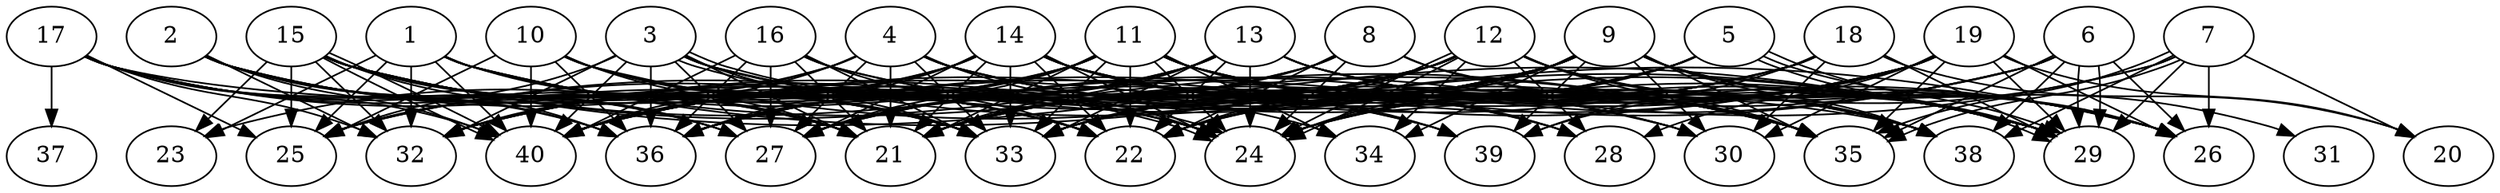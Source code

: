 // DAG automatically generated by daggen at Thu Oct  3 14:06:48 2019
// ./daggen --dot -n 40 --ccr 0.5 --fat 0.9 --regular 0.5 --density 0.9 --mindata 5242880 --maxdata 52428800 
digraph G {
  1 [size="36087808", alpha="0.01", expect_size="18043904"] 
  1 -> 21 [size ="18043904"]
  1 -> 23 [size ="18043904"]
  1 -> 24 [size ="18043904"]
  1 -> 25 [size ="18043904"]
  1 -> 26 [size ="18043904"]
  1 -> 32 [size ="18043904"]
  1 -> 33 [size ="18043904"]
  1 -> 35 [size ="18043904"]
  1 -> 39 [size ="18043904"]
  1 -> 40 [size ="18043904"]
  2 [size="23336960", alpha="0.05", expect_size="11668480"] 
  2 -> 21 [size ="11668480"]
  2 -> 22 [size ="11668480"]
  2 -> 24 [size ="11668480"]
  2 -> 27 [size ="11668480"]
  2 -> 32 [size ="11668480"]
  2 -> 33 [size ="11668480"]
  2 -> 36 [size ="11668480"]
  2 -> 40 [size ="11668480"]
  3 [size="52643840", alpha="0.13", expect_size="26321920"] 
  3 -> 21 [size ="26321920"]
  3 -> 24 [size ="26321920"]
  3 -> 24 [size ="26321920"]
  3 -> 25 [size ="26321920"]
  3 -> 27 [size ="26321920"]
  3 -> 29 [size ="26321920"]
  3 -> 32 [size ="26321920"]
  3 -> 33 [size ="26321920"]
  3 -> 34 [size ="26321920"]
  3 -> 36 [size ="26321920"]
  3 -> 39 [size ="26321920"]
  3 -> 40 [size ="26321920"]
  4 [size="27625472", alpha="0.06", expect_size="13812736"] 
  4 -> 21 [size ="13812736"]
  4 -> 24 [size ="13812736"]
  4 -> 25 [size ="13812736"]
  4 -> 27 [size ="13812736"]
  4 -> 28 [size ="13812736"]
  4 -> 29 [size ="13812736"]
  4 -> 30 [size ="13812736"]
  4 -> 32 [size ="13812736"]
  4 -> 33 [size ="13812736"]
  4 -> 35 [size ="13812736"]
  4 -> 40 [size ="13812736"]
  5 [size="47822848", alpha="0.16", expect_size="23911424"] 
  5 -> 21 [size ="23911424"]
  5 -> 22 [size ="23911424"]
  5 -> 24 [size ="23911424"]
  5 -> 26 [size ="23911424"]
  5 -> 29 [size ="23911424"]
  5 -> 29 [size ="23911424"]
  5 -> 32 [size ="23911424"]
  5 -> 33 [size ="23911424"]
  6 [size="102879232", alpha="0.14", expect_size="51439616"] 
  6 -> 24 [size ="51439616"]
  6 -> 26 [size ="51439616"]
  6 -> 27 [size ="51439616"]
  6 -> 29 [size ="51439616"]
  6 -> 29 [size ="51439616"]
  6 -> 33 [size ="51439616"]
  6 -> 35 [size ="51439616"]
  6 -> 36 [size ="51439616"]
  6 -> 38 [size ="51439616"]
  7 [size="34736128", alpha="0.15", expect_size="17368064"] 
  7 -> 20 [size ="17368064"]
  7 -> 24 [size ="17368064"]
  7 -> 26 [size ="17368064"]
  7 -> 27 [size ="17368064"]
  7 -> 29 [size ="17368064"]
  7 -> 35 [size ="17368064"]
  7 -> 35 [size ="17368064"]
  7 -> 38 [size ="17368064"]
  8 [size="71794688", alpha="0.00", expect_size="35897344"] 
  8 -> 21 [size ="35897344"]
  8 -> 22 [size ="35897344"]
  8 -> 24 [size ="35897344"]
  8 -> 26 [size ="35897344"]
  8 -> 35 [size ="35897344"]
  8 -> 36 [size ="35897344"]
  8 -> 40 [size ="35897344"]
  9 [size="54700032", alpha="0.18", expect_size="27350016"] 
  9 -> 21 [size ="27350016"]
  9 -> 22 [size ="27350016"]
  9 -> 24 [size ="27350016"]
  9 -> 25 [size ="27350016"]
  9 -> 26 [size ="27350016"]
  9 -> 29 [size ="27350016"]
  9 -> 30 [size ="27350016"]
  9 -> 31 [size ="27350016"]
  9 -> 32 [size ="27350016"]
  9 -> 33 [size ="27350016"]
  9 -> 34 [size ="27350016"]
  9 -> 35 [size ="27350016"]
  9 -> 36 [size ="27350016"]
  9 -> 38 [size ="27350016"]
  9 -> 39 [size ="27350016"]
  9 -> 40 [size ="27350016"]
  10 [size="17530880", alpha="0.02", expect_size="8765440"] 
  10 -> 21 [size ="8765440"]
  10 -> 22 [size ="8765440"]
  10 -> 24 [size ="8765440"]
  10 -> 25 [size ="8765440"]
  10 -> 29 [size ="8765440"]
  10 -> 33 [size ="8765440"]
  10 -> 36 [size ="8765440"]
  10 -> 40 [size ="8765440"]
  11 [size="11630592", alpha="0.14", expect_size="5815296"] 
  11 -> 21 [size ="5815296"]
  11 -> 22 [size ="5815296"]
  11 -> 23 [size ="5815296"]
  11 -> 24 [size ="5815296"]
  11 -> 26 [size ="5815296"]
  11 -> 27 [size ="5815296"]
  11 -> 28 [size ="5815296"]
  11 -> 29 [size ="5815296"]
  11 -> 32 [size ="5815296"]
  11 -> 33 [size ="5815296"]
  11 -> 34 [size ="5815296"]
  11 -> 35 [size ="5815296"]
  11 -> 36 [size ="5815296"]
  11 -> 38 [size ="5815296"]
  11 -> 40 [size ="5815296"]
  12 [size="16900096", alpha="0.08", expect_size="8450048"] 
  12 -> 21 [size ="8450048"]
  12 -> 22 [size ="8450048"]
  12 -> 24 [size ="8450048"]
  12 -> 24 [size ="8450048"]
  12 -> 25 [size ="8450048"]
  12 -> 26 [size ="8450048"]
  12 -> 27 [size ="8450048"]
  12 -> 28 [size ="8450048"]
  12 -> 29 [size ="8450048"]
  12 -> 32 [size ="8450048"]
  12 -> 33 [size ="8450048"]
  12 -> 34 [size ="8450048"]
  12 -> 35 [size ="8450048"]
  12 -> 38 [size ="8450048"]
  12 -> 40 [size ="8450048"]
  13 [size="40046592", alpha="0.15", expect_size="20023296"] 
  13 -> 21 [size ="20023296"]
  13 -> 22 [size ="20023296"]
  13 -> 24 [size ="20023296"]
  13 -> 26 [size ="20023296"]
  13 -> 27 [size ="20023296"]
  13 -> 29 [size ="20023296"]
  13 -> 32 [size ="20023296"]
  13 -> 33 [size ="20023296"]
  13 -> 35 [size ="20023296"]
  13 -> 36 [size ="20023296"]
  13 -> 38 [size ="20023296"]
  13 -> 40 [size ="20023296"]
  14 [size="99938304", alpha="0.09", expect_size="49969152"] 
  14 -> 21 [size ="49969152"]
  14 -> 22 [size ="49969152"]
  14 -> 24 [size ="49969152"]
  14 -> 25 [size ="49969152"]
  14 -> 27 [size ="49969152"]
  14 -> 29 [size ="49969152"]
  14 -> 30 [size ="49969152"]
  14 -> 32 [size ="49969152"]
  14 -> 33 [size ="49969152"]
  14 -> 35 [size ="49969152"]
  14 -> 36 [size ="49969152"]
  14 -> 38 [size ="49969152"]
  14 -> 39 [size ="49969152"]
  14 -> 40 [size ="49969152"]
  15 [size="36147200", alpha="0.16", expect_size="18073600"] 
  15 -> 21 [size ="18073600"]
  15 -> 22 [size ="18073600"]
  15 -> 23 [size ="18073600"]
  15 -> 24 [size ="18073600"]
  15 -> 25 [size ="18073600"]
  15 -> 27 [size ="18073600"]
  15 -> 29 [size ="18073600"]
  15 -> 30 [size ="18073600"]
  15 -> 32 [size ="18073600"]
  15 -> 33 [size ="18073600"]
  15 -> 35 [size ="18073600"]
  15 -> 36 [size ="18073600"]
  15 -> 40 [size ="18073600"]
  15 -> 40 [size ="18073600"]
  16 [size="15847424", alpha="0.16", expect_size="7923712"] 
  16 -> 21 [size ="7923712"]
  16 -> 22 [size ="7923712"]
  16 -> 27 [size ="7923712"]
  16 -> 28 [size ="7923712"]
  16 -> 33 [size ="7923712"]
  16 -> 35 [size ="7923712"]
  16 -> 36 [size ="7923712"]
  16 -> 40 [size ="7923712"]
  17 [size="83154944", alpha="0.05", expect_size="41577472"] 
  17 -> 21 [size ="41577472"]
  17 -> 22 [size ="41577472"]
  17 -> 25 [size ="41577472"]
  17 -> 27 [size ="41577472"]
  17 -> 32 [size ="41577472"]
  17 -> 33 [size ="41577472"]
  17 -> 36 [size ="41577472"]
  17 -> 37 [size ="41577472"]
  17 -> 38 [size ="41577472"]
  17 -> 40 [size ="41577472"]
  18 [size="58015744", alpha="0.15", expect_size="29007872"] 
  18 -> 20 [size ="29007872"]
  18 -> 21 [size ="29007872"]
  18 -> 22 [size ="29007872"]
  18 -> 29 [size ="29007872"]
  18 -> 30 [size ="29007872"]
  18 -> 33 [size ="29007872"]
  18 -> 39 [size ="29007872"]
  18 -> 40 [size ="29007872"]
  19 [size="60278784", alpha="0.20", expect_size="30139392"] 
  19 -> 20 [size ="30139392"]
  19 -> 21 [size ="30139392"]
  19 -> 22 [size ="30139392"]
  19 -> 24 [size ="30139392"]
  19 -> 26 [size ="30139392"]
  19 -> 28 [size ="30139392"]
  19 -> 29 [size ="30139392"]
  19 -> 30 [size ="30139392"]
  19 -> 33 [size ="30139392"]
  19 -> 35 [size ="30139392"]
  19 -> 36 [size ="30139392"]
  19 -> 39 [size ="30139392"]
  19 -> 40 [size ="30139392"]
  20 [size="48871424", alpha="0.20", expect_size="24435712"] 
  21 [size="59637760", alpha="0.05", expect_size="29818880"] 
  22 [size="32266240", alpha="0.13", expect_size="16133120"] 
  23 [size="69931008", alpha="0.09", expect_size="34965504"] 
  24 [size="46505984", alpha="0.10", expect_size="23252992"] 
  25 [size="88147968", alpha="0.18", expect_size="44073984"] 
  26 [size="67096576", alpha="0.06", expect_size="33548288"] 
  27 [size="46440448", alpha="0.19", expect_size="23220224"] 
  28 [size="71794688", alpha="0.05", expect_size="35897344"] 
  29 [size="49020928", alpha="0.01", expect_size="24510464"] 
  30 [size="47996928", alpha="0.18", expect_size="23998464"] 
  31 [size="45774848", alpha="0.15", expect_size="22887424"] 
  32 [size="67958784", alpha="0.14", expect_size="33979392"] 
  33 [size="33028096", alpha="0.18", expect_size="16514048"] 
  34 [size="77512704", alpha="0.02", expect_size="38756352"] 
  35 [size="29814784", alpha="0.11", expect_size="14907392"] 
  36 [size="21641216", alpha="0.02", expect_size="10820608"] 
  37 [size="51015680", alpha="0.08", expect_size="25507840"] 
  38 [size="47820800", alpha="0.03", expect_size="23910400"] 
  39 [size="73363456", alpha="0.10", expect_size="36681728"] 
  40 [size="77490176", alpha="0.04", expect_size="38745088"] 
}
